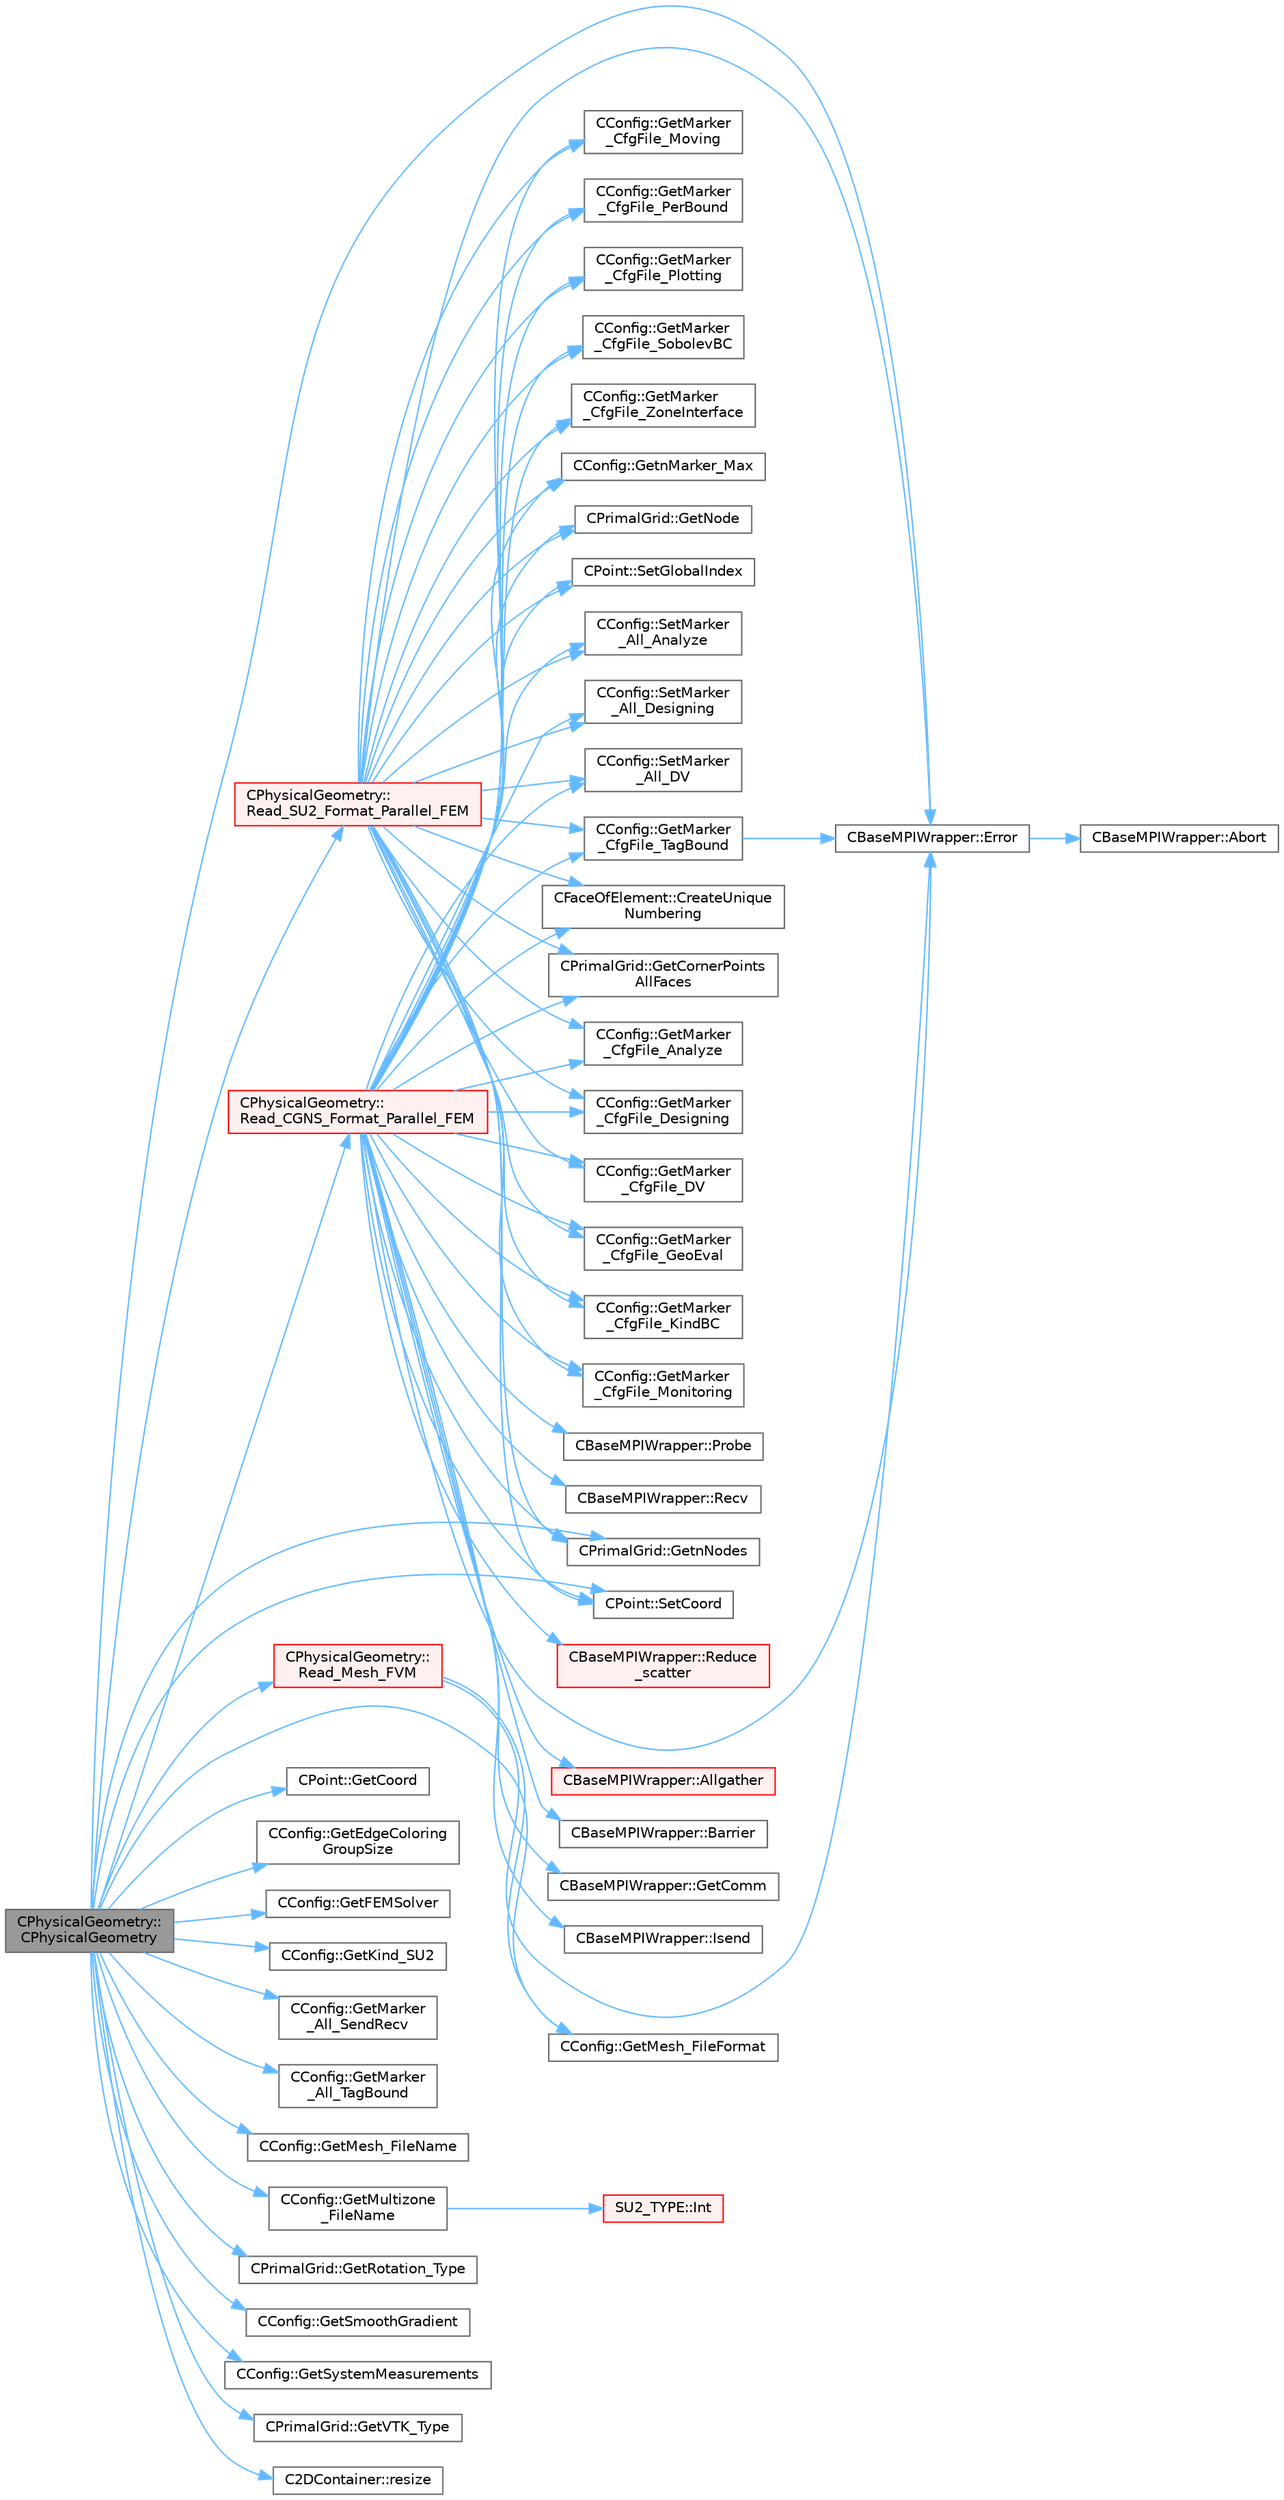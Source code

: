 digraph "CPhysicalGeometry::CPhysicalGeometry"
{
 // LATEX_PDF_SIZE
  bgcolor="transparent";
  edge [fontname=Helvetica,fontsize=10,labelfontname=Helvetica,labelfontsize=10];
  node [fontname=Helvetica,fontsize=10,shape=box,height=0.2,width=0.4];
  rankdir="LR";
  Node1 [id="Node000001",label="CPhysicalGeometry::\lCPhysicalGeometry",height=0.2,width=0.4,color="gray40", fillcolor="grey60", style="filled", fontcolor="black",tooltip="Reads the geometry of the grid and adjust the boundary conditions with the configuration file."];
  Node1 -> Node2 [id="edge1_Node000001_Node000002",color="steelblue1",style="solid",tooltip=" "];
  Node2 [id="Node000002",label="CBaseMPIWrapper::Error",height=0.2,width=0.4,color="grey40", fillcolor="white", style="filled",URL="$classCBaseMPIWrapper.html#a04457c47629bda56704e6a8804833eeb",tooltip=" "];
  Node2 -> Node3 [id="edge2_Node000002_Node000003",color="steelblue1",style="solid",tooltip=" "];
  Node3 [id="Node000003",label="CBaseMPIWrapper::Abort",height=0.2,width=0.4,color="grey40", fillcolor="white", style="filled",URL="$classCBaseMPIWrapper.html#af7297d861dca86b45cf561b6ab642e8f",tooltip=" "];
  Node1 -> Node4 [id="edge3_Node000001_Node000004",color="steelblue1",style="solid",tooltip=" "];
  Node4 [id="Node000004",label="CPoint::GetCoord",height=0.2,width=0.4,color="grey40", fillcolor="white", style="filled",URL="$classCPoint.html#ab16c29dd03911529cd73bf467c313179",tooltip="Get the coordinates dor the control volume."];
  Node1 -> Node5 [id="edge4_Node000001_Node000005",color="steelblue1",style="solid",tooltip=" "];
  Node5 [id="Node000005",label="CConfig::GetEdgeColoring\lGroupSize",height=0.2,width=0.4,color="grey40", fillcolor="white", style="filled",URL="$classCConfig.html#a310b11210ca741b596fd42c552f87b16",tooltip="Get the size of the edge groups colored for OpenMP parallelization of edge loops."];
  Node1 -> Node6 [id="edge5_Node000001_Node000006",color="steelblue1",style="solid",tooltip=" "];
  Node6 [id="Node000006",label="CConfig::GetFEMSolver",height=0.2,width=0.4,color="grey40", fillcolor="white", style="filled",URL="$classCConfig.html#a026768bd4b64557bf812e687471756df",tooltip="Return true if a high order FEM solver is in use."];
  Node1 -> Node7 [id="edge6_Node000001_Node000007",color="steelblue1",style="solid",tooltip=" "];
  Node7 [id="Node000007",label="CConfig::GetKind_SU2",height=0.2,width=0.4,color="grey40", fillcolor="white", style="filled",URL="$classCConfig.html#a8a176b0a0c34db4d6dcc9e55e240e37b",tooltip="Get the kind of SU2 software component."];
  Node1 -> Node8 [id="edge7_Node000001_Node000008",color="steelblue1",style="solid",tooltip=" "];
  Node8 [id="Node000008",label="CConfig::GetMarker\l_All_SendRecv",height=0.2,width=0.4,color="grey40", fillcolor="white", style="filled",URL="$classCConfig.html#a626e9f08cb8c1f960eae155fc522ca82",tooltip="Get the send-receive information for a marker val_marker."];
  Node1 -> Node9 [id="edge8_Node000001_Node000009",color="steelblue1",style="solid",tooltip=" "];
  Node9 [id="Node000009",label="CConfig::GetMarker\l_All_TagBound",height=0.2,width=0.4,color="grey40", fillcolor="white", style="filled",URL="$classCConfig.html#ab8c9c1f45950a29355be4ff357049440",tooltip="Get the index of the surface defined in the geometry file."];
  Node1 -> Node10 [id="edge9_Node000001_Node000010",color="steelblue1",style="solid",tooltip=" "];
  Node10 [id="Node000010",label="CConfig::GetMesh_FileFormat",height=0.2,width=0.4,color="grey40", fillcolor="white", style="filled",URL="$classCConfig.html#a8e3cd051652fcd2a642ec3591b34ec53",tooltip="Get the format of the input/output grid."];
  Node1 -> Node11 [id="edge10_Node000001_Node000011",color="steelblue1",style="solid",tooltip=" "];
  Node11 [id="Node000011",label="CConfig::GetMesh_FileName",height=0.2,width=0.4,color="grey40", fillcolor="white", style="filled",URL="$classCConfig.html#adaa7bfcd974eb962594dff876d795f1a",tooltip="Get name of the input grid."];
  Node1 -> Node12 [id="edge11_Node000001_Node000012",color="steelblue1",style="solid",tooltip=" "];
  Node12 [id="Node000012",label="CConfig::GetMultizone\l_FileName",height=0.2,width=0.4,color="grey40", fillcolor="white", style="filled",URL="$classCConfig.html#a583b8216adb6145ba09476d72fb2d916",tooltip="Append the zone index to the restart or the solution files."];
  Node12 -> Node13 [id="edge12_Node000012_Node000013",color="steelblue1",style="solid",tooltip=" "];
  Node13 [id="Node000013",label="SU2_TYPE::Int",height=0.2,width=0.4,color="red", fillcolor="#FFF0F0", style="filled",URL="$namespaceSU2__TYPE.html#a6b48817766d8a6486caa2807a52f6bae",tooltip="Casts the primitive value to int (uses GetValue, already implemented for each type)."];
  Node1 -> Node15 [id="edge13_Node000001_Node000015",color="steelblue1",style="solid",tooltip=" "];
  Node15 [id="Node000015",label="CPrimalGrid::GetnNodes",height=0.2,width=0.4,color="grey40", fillcolor="white", style="filled",URL="$classCPrimalGrid.html#ad07e4929bb7093fd08f1314a57739cce",tooltip="Get number of nodes of the element."];
  Node1 -> Node16 [id="edge14_Node000001_Node000016",color="steelblue1",style="solid",tooltip=" "];
  Node16 [id="Node000016",label="CPrimalGrid::GetRotation_Type",height=0.2,width=0.4,color="grey40", fillcolor="white", style="filled",URL="$classCPrimalGrid.html#aebb94dff42c2e06eae04fd13050959ea",tooltip="A pure virtual member."];
  Node1 -> Node17 [id="edge15_Node000001_Node000017",color="steelblue1",style="solid",tooltip=" "];
  Node17 [id="Node000017",label="CConfig::GetSmoothGradient",height=0.2,width=0.4,color="grey40", fillcolor="white", style="filled",URL="$classCConfig.html#ab95541bd4f7a07fa46e26ea0638a656e",tooltip="Check if the gradient smoothing is active."];
  Node1 -> Node18 [id="edge16_Node000001_Node000018",color="steelblue1",style="solid",tooltip=" "];
  Node18 [id="Node000018",label="CConfig::GetSystemMeasurements",height=0.2,width=0.4,color="grey40", fillcolor="white", style="filled",URL="$classCConfig.html#ab05a2ea2f4079504565628130bee2ae3",tooltip="Governing equations of the flow (it can be different from the run time equation)."];
  Node1 -> Node19 [id="edge17_Node000001_Node000019",color="steelblue1",style="solid",tooltip=" "];
  Node19 [id="Node000019",label="CPrimalGrid::GetVTK_Type",height=0.2,width=0.4,color="grey40", fillcolor="white", style="filled",URL="$classCPrimalGrid.html#ad506ad8f97dd70d71c1ee6f407df4cf5",tooltip="Get VTK type."];
  Node1 -> Node20 [id="edge18_Node000001_Node000020",color="steelblue1",style="solid",tooltip=" "];
  Node20 [id="Node000020",label="CPhysicalGeometry::\lRead_CGNS_Format_Parallel_FEM",height=0.2,width=0.4,color="red", fillcolor="#FFF0F0", style="filled",URL="$classCPhysicalGeometry.html#aa222a46292ba9ba3b03e581587bdbfb6",tooltip="Reads for the FEM solver the geometry of the grid and adjust the boundary conditions with the configu..."];
  Node20 -> Node21 [id="edge19_Node000020_Node000021",color="steelblue1",style="solid",tooltip=" "];
  Node21 [id="Node000021",label="CBaseMPIWrapper::Allgather",height=0.2,width=0.4,color="red", fillcolor="#FFF0F0", style="filled",URL="$classCBaseMPIWrapper.html#a137ef06ade0c4f94d2a61f9b8817b6a7",tooltip=" "];
  Node20 -> Node23 [id="edge20_Node000020_Node000023",color="steelblue1",style="solid",tooltip=" "];
  Node23 [id="Node000023",label="CBaseMPIWrapper::Barrier",height=0.2,width=0.4,color="grey40", fillcolor="white", style="filled",URL="$classCBaseMPIWrapper.html#a33bad5506b8315fde26c1f31a42ce97c",tooltip=" "];
  Node20 -> Node24 [id="edge21_Node000020_Node000024",color="steelblue1",style="solid",tooltip=" "];
  Node24 [id="Node000024",label="CFaceOfElement::CreateUnique\lNumbering",height=0.2,width=0.4,color="grey40", fillcolor="white", style="filled",URL="$classCFaceOfElement.html#a1f80d19d78b66efca57d5b0dff537d87",tooltip=" "];
  Node20 -> Node2 [id="edge22_Node000020_Node000002",color="steelblue1",style="solid",tooltip=" "];
  Node20 -> Node25 [id="edge23_Node000020_Node000025",color="steelblue1",style="solid",tooltip=" "];
  Node25 [id="Node000025",label="CBaseMPIWrapper::GetComm",height=0.2,width=0.4,color="grey40", fillcolor="white", style="filled",URL="$classCBaseMPIWrapper.html#a8154391fc3522954802889d81d4ef5da",tooltip=" "];
  Node20 -> Node26 [id="edge24_Node000020_Node000026",color="steelblue1",style="solid",tooltip=" "];
  Node26 [id="Node000026",label="CPrimalGrid::GetCornerPoints\lAllFaces",height=0.2,width=0.4,color="grey40", fillcolor="white", style="filled",URL="$classCPrimalGrid.html#ac443fe58e9f5e11cfa78ae9d0fa2afd9",tooltip="Virtual function, that must be overwritten by the derived class, if needed."];
  Node20 -> Node27 [id="edge25_Node000020_Node000027",color="steelblue1",style="solid",tooltip=" "];
  Node27 [id="Node000027",label="CConfig::GetMarker\l_CfgFile_Analyze",height=0.2,width=0.4,color="grey40", fillcolor="white", style="filled",URL="$classCConfig.html#a6748861eab683cf20cdadd3e330479f5",tooltip="Get the plotting information from the config definition for the marker val_marker."];
  Node20 -> Node28 [id="edge26_Node000020_Node000028",color="steelblue1",style="solid",tooltip=" "];
  Node28 [id="Node000028",label="CConfig::GetMarker\l_CfgFile_Designing",height=0.2,width=0.4,color="grey40", fillcolor="white", style="filled",URL="$classCConfig.html#aeb6041cfc75469b50c43565d2a8d3521",tooltip="Get the monitoring information from the config definition for the marker val_marker."];
  Node20 -> Node29 [id="edge27_Node000020_Node000029",color="steelblue1",style="solid",tooltip=" "];
  Node29 [id="Node000029",label="CConfig::GetMarker\l_CfgFile_DV",height=0.2,width=0.4,color="grey40", fillcolor="white", style="filled",URL="$classCConfig.html#aa05e706c3bc4e5b843a7b3b19ec69b87",tooltip="Get the DV information from the config definition for the marker val_marker."];
  Node20 -> Node30 [id="edge28_Node000020_Node000030",color="steelblue1",style="solid",tooltip=" "];
  Node30 [id="Node000030",label="CConfig::GetMarker\l_CfgFile_GeoEval",height=0.2,width=0.4,color="grey40", fillcolor="white", style="filled",URL="$classCConfig.html#a167c6fc738f73fe1e232d6a677bec94b",tooltip="Get the monitoring information from the config definition for the marker val_marker."];
  Node20 -> Node31 [id="edge29_Node000020_Node000031",color="steelblue1",style="solid",tooltip=" "];
  Node31 [id="Node000031",label="CConfig::GetMarker\l_CfgFile_KindBC",height=0.2,width=0.4,color="grey40", fillcolor="white", style="filled",URL="$classCConfig.html#ab4762ff7686306626fe0a501b19ebcef",tooltip="Get the boundary information (kind of boundary) in the config information of the marker val_marker."];
  Node20 -> Node32 [id="edge30_Node000020_Node000032",color="steelblue1",style="solid",tooltip=" "];
  Node32 [id="Node000032",label="CConfig::GetMarker\l_CfgFile_Monitoring",height=0.2,width=0.4,color="grey40", fillcolor="white", style="filled",URL="$classCConfig.html#aa12ef9975b7bf95fd1c1e406d945e2e9",tooltip="Get the monitoring information from the config definition for the marker val_marker."];
  Node20 -> Node33 [id="edge31_Node000020_Node000033",color="steelblue1",style="solid",tooltip=" "];
  Node33 [id="Node000033",label="CConfig::GetMarker\l_CfgFile_Moving",height=0.2,width=0.4,color="grey40", fillcolor="white", style="filled",URL="$classCConfig.html#afe71a4c7256b4e04f4ed8c5b159f3ec6",tooltip="Get the motion information from the config definition for the marker val_marker."];
  Node20 -> Node34 [id="edge32_Node000020_Node000034",color="steelblue1",style="solid",tooltip=" "];
  Node34 [id="Node000034",label="CConfig::GetMarker\l_CfgFile_PerBound",height=0.2,width=0.4,color="grey40", fillcolor="white", style="filled",URL="$classCConfig.html#a833b6c327850c211d62b09dbb752a040",tooltip="Get the periodic information from the config definition of the marker val_marker."];
  Node20 -> Node35 [id="edge33_Node000020_Node000035",color="steelblue1",style="solid",tooltip=" "];
  Node35 [id="Node000035",label="CConfig::GetMarker\l_CfgFile_Plotting",height=0.2,width=0.4,color="grey40", fillcolor="white", style="filled",URL="$classCConfig.html#a1a2154c605984c60ab62ed3de4c43bc5",tooltip="Get the plotting information from the config definition for the marker val_marker."];
  Node20 -> Node36 [id="edge34_Node000020_Node000036",color="steelblue1",style="solid",tooltip=" "];
  Node36 [id="Node000036",label="CConfig::GetMarker\l_CfgFile_SobolevBC",height=0.2,width=0.4,color="grey40", fillcolor="white", style="filled",URL="$classCConfig.html#a5b49f7575f98898a9c6b63a629850d82",tooltip="Get the gradient boundary information from the config definition for the marker val_marker."];
  Node20 -> Node37 [id="edge35_Node000020_Node000037",color="steelblue1",style="solid",tooltip=" "];
  Node37 [id="Node000037",label="CConfig::GetMarker\l_CfgFile_TagBound",height=0.2,width=0.4,color="grey40", fillcolor="white", style="filled",URL="$classCConfig.html#a20d0e92829df77a109242ea791a32489",tooltip="Get the index in the config information of the marker val_marker."];
  Node37 -> Node2 [id="edge36_Node000037_Node000002",color="steelblue1",style="solid",tooltip=" "];
  Node20 -> Node38 [id="edge37_Node000020_Node000038",color="steelblue1",style="solid",tooltip=" "];
  Node38 [id="Node000038",label="CConfig::GetMarker\l_CfgFile_ZoneInterface",height=0.2,width=0.4,color="grey40", fillcolor="white", style="filled",URL="$classCConfig.html#a92e0142fc7070f1cb470949fcee01b6b",tooltip="Get the multi-physics interface information from the config definition for the marker val_marker."];
  Node20 -> Node39 [id="edge38_Node000020_Node000039",color="steelblue1",style="solid",tooltip=" "];
  Node39 [id="Node000039",label="CConfig::GetnMarker_Max",height=0.2,width=0.4,color="grey40", fillcolor="white", style="filled",URL="$classCConfig.html#a561073e0d8337afb1ead2080499b11af",tooltip="Get the total number of boundary markers in the cfg plus the possible send/receive domains."];
  Node20 -> Node15 [id="edge39_Node000020_Node000015",color="steelblue1",style="solid",tooltip=" "];
  Node20 -> Node40 [id="edge40_Node000020_Node000040",color="steelblue1",style="solid",tooltip=" "];
  Node40 [id="Node000040",label="CPrimalGrid::GetNode",height=0.2,width=0.4,color="grey40", fillcolor="white", style="filled",URL="$classCPrimalGrid.html#a6353b89f5a8a3948cd475da6152bf077",tooltip="Get the nodes shared by the primal grid element."];
  Node20 -> Node41 [id="edge41_Node000020_Node000041",color="steelblue1",style="solid",tooltip=" "];
  Node41 [id="Node000041",label="CBaseMPIWrapper::Isend",height=0.2,width=0.4,color="grey40", fillcolor="white", style="filled",URL="$classCBaseMPIWrapper.html#a4009cae40f1e050b3635a8d803dbfa3d",tooltip=" "];
  Node20 -> Node42 [id="edge42_Node000020_Node000042",color="steelblue1",style="solid",tooltip=" "];
  Node42 [id="Node000042",label="CBaseMPIWrapper::Probe",height=0.2,width=0.4,color="grey40", fillcolor="white", style="filled",URL="$classCBaseMPIWrapper.html#abe6ea390a8bef50649e393e1dbe3b1ec",tooltip=" "];
  Node20 -> Node43 [id="edge43_Node000020_Node000043",color="steelblue1",style="solid",tooltip=" "];
  Node43 [id="Node000043",label="CBaseMPIWrapper::Recv",height=0.2,width=0.4,color="grey40", fillcolor="white", style="filled",URL="$classCBaseMPIWrapper.html#a89e5c8b06b4c1c64ade3f78c6f0ed0e2",tooltip=" "];
  Node20 -> Node44 [id="edge44_Node000020_Node000044",color="steelblue1",style="solid",tooltip=" "];
  Node44 [id="Node000044",label="CBaseMPIWrapper::Reduce\l_scatter",height=0.2,width=0.4,color="red", fillcolor="#FFF0F0", style="filled",URL="$classCBaseMPIWrapper.html#a6b6d07031fc7ffdc9022f1df45ae381e",tooltip=" "];
  Node20 -> Node45 [id="edge45_Node000020_Node000045",color="steelblue1",style="solid",tooltip=" "];
  Node45 [id="Node000045",label="CPoint::SetCoord",height=0.2,width=0.4,color="grey40", fillcolor="white", style="filled",URL="$classCPoint.html#af3545cace579269797a534b6a10a42e1",tooltip="Set the coordinates for the control volume."];
  Node20 -> Node46 [id="edge46_Node000020_Node000046",color="steelblue1",style="solid",tooltip=" "];
  Node46 [id="Node000046",label="CPoint::SetGlobalIndex",height=0.2,width=0.4,color="grey40", fillcolor="white", style="filled",URL="$classCPoint.html#a6ebbb35fdc230e1bef0d870dd5c09ab2",tooltip="Set the global index in a parallel computation."];
  Node20 -> Node47 [id="edge47_Node000020_Node000047",color="steelblue1",style="solid",tooltip=" "];
  Node47 [id="Node000047",label="CConfig::SetMarker\l_All_Analyze",height=0.2,width=0.4,color="grey40", fillcolor="white", style="filled",URL="$classCConfig.html#a822723d98435a7a1f06ba1b15c18efe0",tooltip="Set if a marker val_marker is going to be plot val_plotting (read from the config file)."];
  Node20 -> Node48 [id="edge48_Node000020_Node000048",color="steelblue1",style="solid",tooltip=" "];
  Node48 [id="Node000048",label="CConfig::SetMarker\l_All_Designing",height=0.2,width=0.4,color="grey40", fillcolor="white", style="filled",URL="$classCConfig.html#a411c5919b9c6621eaab590146d37d7d6",tooltip="Set if a marker val_marker is going to be designed val_designing (read from the config file)."];
  Node20 -> Node49 [id="edge49_Node000020_Node000049",color="steelblue1",style="solid",tooltip=" "];
  Node49 [id="Node000049",label="CConfig::SetMarker\l_All_DV",height=0.2,width=0.4,color="grey40", fillcolor="white", style="filled",URL="$classCConfig.html#add5748db493df55770d5c6314e1e7944",tooltip="Set if a marker val_marker is going to be affected by design variables val_moving (read from the conf..."];
  Node1 -> Node62 [id="edge50_Node000001_Node000062",color="steelblue1",style="solid",tooltip=" "];
  Node62 [id="Node000062",label="CPhysicalGeometry::\lRead_Mesh_FVM",height=0.2,width=0.4,color="red", fillcolor="#FFF0F0", style="filled",URL="$classCPhysicalGeometry.html#a88fc7f2ba5656a97d1e34884b51ae984",tooltip="Reads the geometry of the grid and adjust the boundary conditions with the configuration file in para..."];
  Node62 -> Node2 [id="edge51_Node000062_Node000002",color="steelblue1",style="solid",tooltip=" "];
  Node62 -> Node10 [id="edge52_Node000062_Node000010",color="steelblue1",style="solid",tooltip=" "];
  Node1 -> Node96 [id="edge53_Node000001_Node000096",color="steelblue1",style="solid",tooltip=" "];
  Node96 [id="Node000096",label="CPhysicalGeometry::\lRead_SU2_Format_Parallel_FEM",height=0.2,width=0.4,color="red", fillcolor="#FFF0F0", style="filled",URL="$classCPhysicalGeometry.html#ab884b171a834b35e6ee2829af7c9d859",tooltip="Reads for the FEM solver the geometry of the grid and adjust the boundary conditions with the configu..."];
  Node96 -> Node24 [id="edge54_Node000096_Node000024",color="steelblue1",style="solid",tooltip=" "];
  Node96 -> Node2 [id="edge55_Node000096_Node000002",color="steelblue1",style="solid",tooltip=" "];
  Node96 -> Node26 [id="edge56_Node000096_Node000026",color="steelblue1",style="solid",tooltip=" "];
  Node96 -> Node27 [id="edge57_Node000096_Node000027",color="steelblue1",style="solid",tooltip=" "];
  Node96 -> Node28 [id="edge58_Node000096_Node000028",color="steelblue1",style="solid",tooltip=" "];
  Node96 -> Node29 [id="edge59_Node000096_Node000029",color="steelblue1",style="solid",tooltip=" "];
  Node96 -> Node30 [id="edge60_Node000096_Node000030",color="steelblue1",style="solid",tooltip=" "];
  Node96 -> Node31 [id="edge61_Node000096_Node000031",color="steelblue1",style="solid",tooltip=" "];
  Node96 -> Node32 [id="edge62_Node000096_Node000032",color="steelblue1",style="solid",tooltip=" "];
  Node96 -> Node33 [id="edge63_Node000096_Node000033",color="steelblue1",style="solid",tooltip=" "];
  Node96 -> Node34 [id="edge64_Node000096_Node000034",color="steelblue1",style="solid",tooltip=" "];
  Node96 -> Node35 [id="edge65_Node000096_Node000035",color="steelblue1",style="solid",tooltip=" "];
  Node96 -> Node36 [id="edge66_Node000096_Node000036",color="steelblue1",style="solid",tooltip=" "];
  Node96 -> Node37 [id="edge67_Node000096_Node000037",color="steelblue1",style="solid",tooltip=" "];
  Node96 -> Node38 [id="edge68_Node000096_Node000038",color="steelblue1",style="solid",tooltip=" "];
  Node96 -> Node39 [id="edge69_Node000096_Node000039",color="steelblue1",style="solid",tooltip=" "];
  Node96 -> Node15 [id="edge70_Node000096_Node000015",color="steelblue1",style="solid",tooltip=" "];
  Node96 -> Node40 [id="edge71_Node000096_Node000040",color="steelblue1",style="solid",tooltip=" "];
  Node96 -> Node45 [id="edge72_Node000096_Node000045",color="steelblue1",style="solid",tooltip=" "];
  Node96 -> Node46 [id="edge73_Node000096_Node000046",color="steelblue1",style="solid",tooltip=" "];
  Node96 -> Node47 [id="edge74_Node000096_Node000047",color="steelblue1",style="solid",tooltip=" "];
  Node96 -> Node48 [id="edge75_Node000096_Node000048",color="steelblue1",style="solid",tooltip=" "];
  Node96 -> Node49 [id="edge76_Node000096_Node000049",color="steelblue1",style="solid",tooltip=" "];
  Node1 -> Node99 [id="edge77_Node000001_Node000099",color="steelblue1",style="solid",tooltip=" "];
  Node99 [id="Node000099",label="C2DContainer::resize",height=0.2,width=0.4,color="grey40", fillcolor="white", style="filled",URL="$classC2DContainer.html#a39929b060c72565b4ab19c3a391bb8e6",tooltip="Request a change of size."];
  Node1 -> Node45 [id="edge78_Node000001_Node000045",color="steelblue1",style="solid",tooltip=" "];
}
